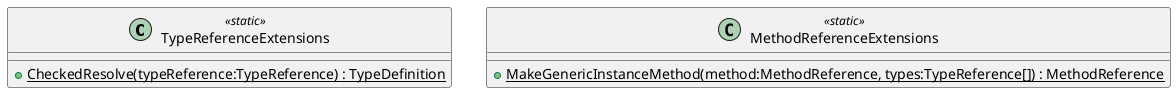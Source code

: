 @startuml
class TypeReferenceExtensions <<static>> {
    + {static} CheckedResolve(typeReference:TypeReference) : TypeDefinition
}
class MethodReferenceExtensions <<static>> {
    + {static} MakeGenericInstanceMethod(method:MethodReference, types:TypeReference[]) : MethodReference
}
@enduml
